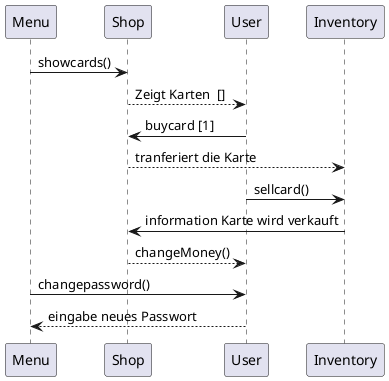 //Noch nicht fertig
@startuml


Menu -> Shop :showcards()
Shop --> User : Zeigt Karten  []


User -> Shop :buycard [1]
Shop --> Inventory: tranferiert die Karte

User -> Inventory : sellcard()
Inventory -> Shop : information Karte wird verkauft
Shop --> User : changeMoney()


Menu -> User: changepassword()
User --> Menu: eingabe neues Passwort




@enduml